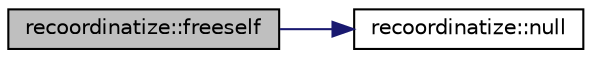 digraph "recoordinatize::freeself"
{
  edge [fontname="Helvetica",fontsize="10",labelfontname="Helvetica",labelfontsize="10"];
  node [fontname="Helvetica",fontsize="10",shape=record];
  rankdir="LR";
  Node342 [label="recoordinatize::freeself",height=0.2,width=0.4,color="black", fillcolor="grey75", style="filled", fontcolor="black"];
  Node342 -> Node343 [color="midnightblue",fontsize="10",style="solid",fontname="Helvetica"];
  Node343 [label="recoordinatize::null",height=0.2,width=0.4,color="black", fillcolor="white", style="filled",URL="$d3/d3c/classrecoordinatize.html#a64a3ae223d272051c4ab32ceba842f24"];
}
